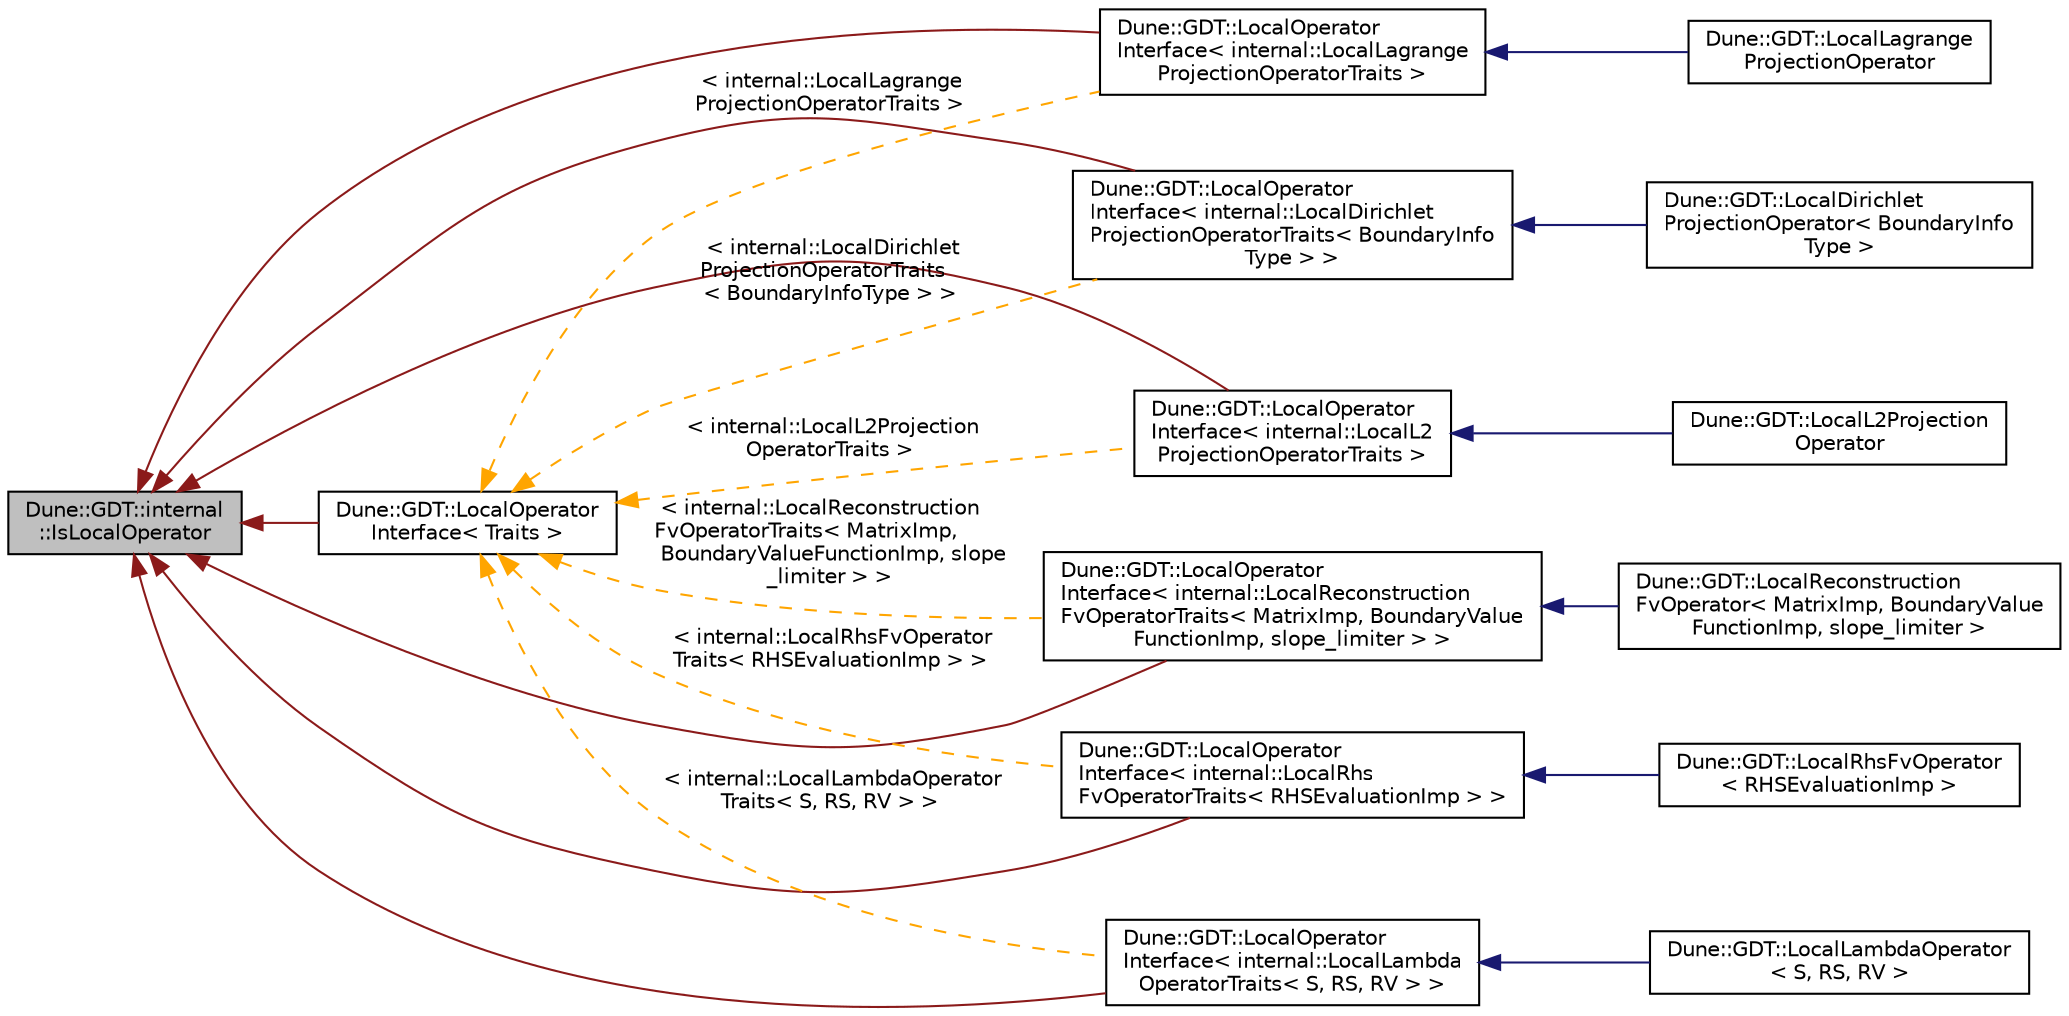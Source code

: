 digraph "Dune::GDT::internal::IsLocalOperator"
{
  edge [fontname="Helvetica",fontsize="10",labelfontname="Helvetica",labelfontsize="10"];
  node [fontname="Helvetica",fontsize="10",shape=record];
  rankdir="LR";
  Node1 [label="Dune::GDT::internal\l::IsLocalOperator",height=0.2,width=0.4,color="black", fillcolor="grey75", style="filled", fontcolor="black"];
  Node1 -> Node2 [dir="back",color="firebrick4",fontsize="10",style="solid",fontname="Helvetica"];
  Node2 [label="Dune::GDT::LocalOperator\lInterface\< Traits \>",height=0.2,width=0.4,color="black", fillcolor="white", style="filled",URL="$a00328.html"];
  Node2 -> Node3 [dir="back",color="orange",fontsize="10",style="dashed",label=" \< internal::LocalL2Projection\lOperatorTraits \>" ,fontname="Helvetica"];
  Node3 [label="Dune::GDT::LocalOperator\lInterface\< internal::LocalL2\lProjectionOperatorTraits \>",height=0.2,width=0.4,color="black", fillcolor="white", style="filled",URL="$a00328.html"];
  Node3 -> Node4 [dir="back",color="midnightblue",fontsize="10",style="solid",fontname="Helvetica"];
  Node4 [label="Dune::GDT::LocalL2Projection\lOperator",height=0.2,width=0.4,color="black", fillcolor="white", style="filled",URL="$a00308.html"];
  Node2 -> Node5 [dir="back",color="orange",fontsize="10",style="dashed",label=" \< internal::LocalDirichlet\lProjectionOperatorTraits\l\< BoundaryInfoType \> \>" ,fontname="Helvetica"];
  Node5 [label="Dune::GDT::LocalOperator\lInterface\< internal::LocalDirichlet\lProjectionOperatorTraits\< BoundaryInfo\lType \> \>",height=0.2,width=0.4,color="black", fillcolor="white", style="filled",URL="$a00328.html"];
  Node5 -> Node6 [dir="back",color="midnightblue",fontsize="10",style="solid",fontname="Helvetica"];
  Node6 [label="Dune::GDT::LocalDirichlet\lProjectionOperator\< BoundaryInfo\lType \>",height=0.2,width=0.4,color="black", fillcolor="white", style="filled",URL="$a00288.html"];
  Node2 -> Node7 [dir="back",color="orange",fontsize="10",style="dashed",label=" \< internal::LocalLagrange\lProjectionOperatorTraits \>" ,fontname="Helvetica"];
  Node7 [label="Dune::GDT::LocalOperator\lInterface\< internal::LocalLagrange\lProjectionOperatorTraits \>",height=0.2,width=0.4,color="black", fillcolor="white", style="filled",URL="$a00328.html"];
  Node7 -> Node8 [dir="back",color="midnightblue",fontsize="10",style="solid",fontname="Helvetica"];
  Node8 [label="Dune::GDT::LocalLagrange\lProjectionOperator",height=0.2,width=0.4,color="black", fillcolor="white", style="filled",URL="$a00310.html"];
  Node2 -> Node9 [dir="back",color="orange",fontsize="10",style="dashed",label=" \< internal::LocalReconstruction\lFvOperatorTraits\< MatrixImp,\l BoundaryValueFunctionImp, slope\l_limiter \> \>" ,fontname="Helvetica"];
  Node9 [label="Dune::GDT::LocalOperator\lInterface\< internal::LocalReconstruction\lFvOperatorTraits\< MatrixImp, BoundaryValue\lFunctionImp, slope_limiter \> \>",height=0.2,width=0.4,color="black", fillcolor="white", style="filled",URL="$a00328.html"];
  Node9 -> Node10 [dir="back",color="midnightblue",fontsize="10",style="solid",fontname="Helvetica"];
  Node10 [label="Dune::GDT::LocalReconstruction\lFvOperator\< MatrixImp, BoundaryValue\lFunctionImp, slope_limiter \>",height=0.2,width=0.4,color="black", fillcolor="white", style="filled",URL="$a00331.html"];
  Node2 -> Node11 [dir="back",color="orange",fontsize="10",style="dashed",label=" \< internal::LocalRhsFvOperator\lTraits\< RHSEvaluationImp \> \>" ,fontname="Helvetica"];
  Node11 [label="Dune::GDT::LocalOperator\lInterface\< internal::LocalRhs\lFvOperatorTraits\< RHSEvaluationImp \> \>",height=0.2,width=0.4,color="black", fillcolor="white", style="filled",URL="$a00328.html"];
  Node11 -> Node12 [dir="back",color="midnightblue",fontsize="10",style="solid",fontname="Helvetica"];
  Node12 [label="Dune::GDT::LocalRhsFvOperator\l\< RHSEvaluationImp \>",height=0.2,width=0.4,color="black", fillcolor="white", style="filled",URL="$a00333.html"];
  Node2 -> Node13 [dir="back",color="orange",fontsize="10",style="dashed",label=" \< internal::LocalLambdaOperator\lTraits\< S, RS, RV \> \>" ,fontname="Helvetica"];
  Node13 [label="Dune::GDT::LocalOperator\lInterface\< internal::LocalLambda\lOperatorTraits\< S, RS, RV \> \>",height=0.2,width=0.4,color="black", fillcolor="white", style="filled",URL="$a00328.html"];
  Node13 -> Node14 [dir="back",color="midnightblue",fontsize="10",style="solid",fontname="Helvetica"];
  Node14 [label="Dune::GDT::LocalLambdaOperator\l\< S, RS, RV \>",height=0.2,width=0.4,color="black", fillcolor="white", style="filled",URL="$a00316.html"];
  Node1 -> Node5 [dir="back",color="firebrick4",fontsize="10",style="solid",fontname="Helvetica"];
  Node1 -> Node3 [dir="back",color="firebrick4",fontsize="10",style="solid",fontname="Helvetica"];
  Node1 -> Node7 [dir="back",color="firebrick4",fontsize="10",style="solid",fontname="Helvetica"];
  Node1 -> Node13 [dir="back",color="firebrick4",fontsize="10",style="solid",fontname="Helvetica"];
  Node1 -> Node9 [dir="back",color="firebrick4",fontsize="10",style="solid",fontname="Helvetica"];
  Node1 -> Node11 [dir="back",color="firebrick4",fontsize="10",style="solid",fontname="Helvetica"];
}
